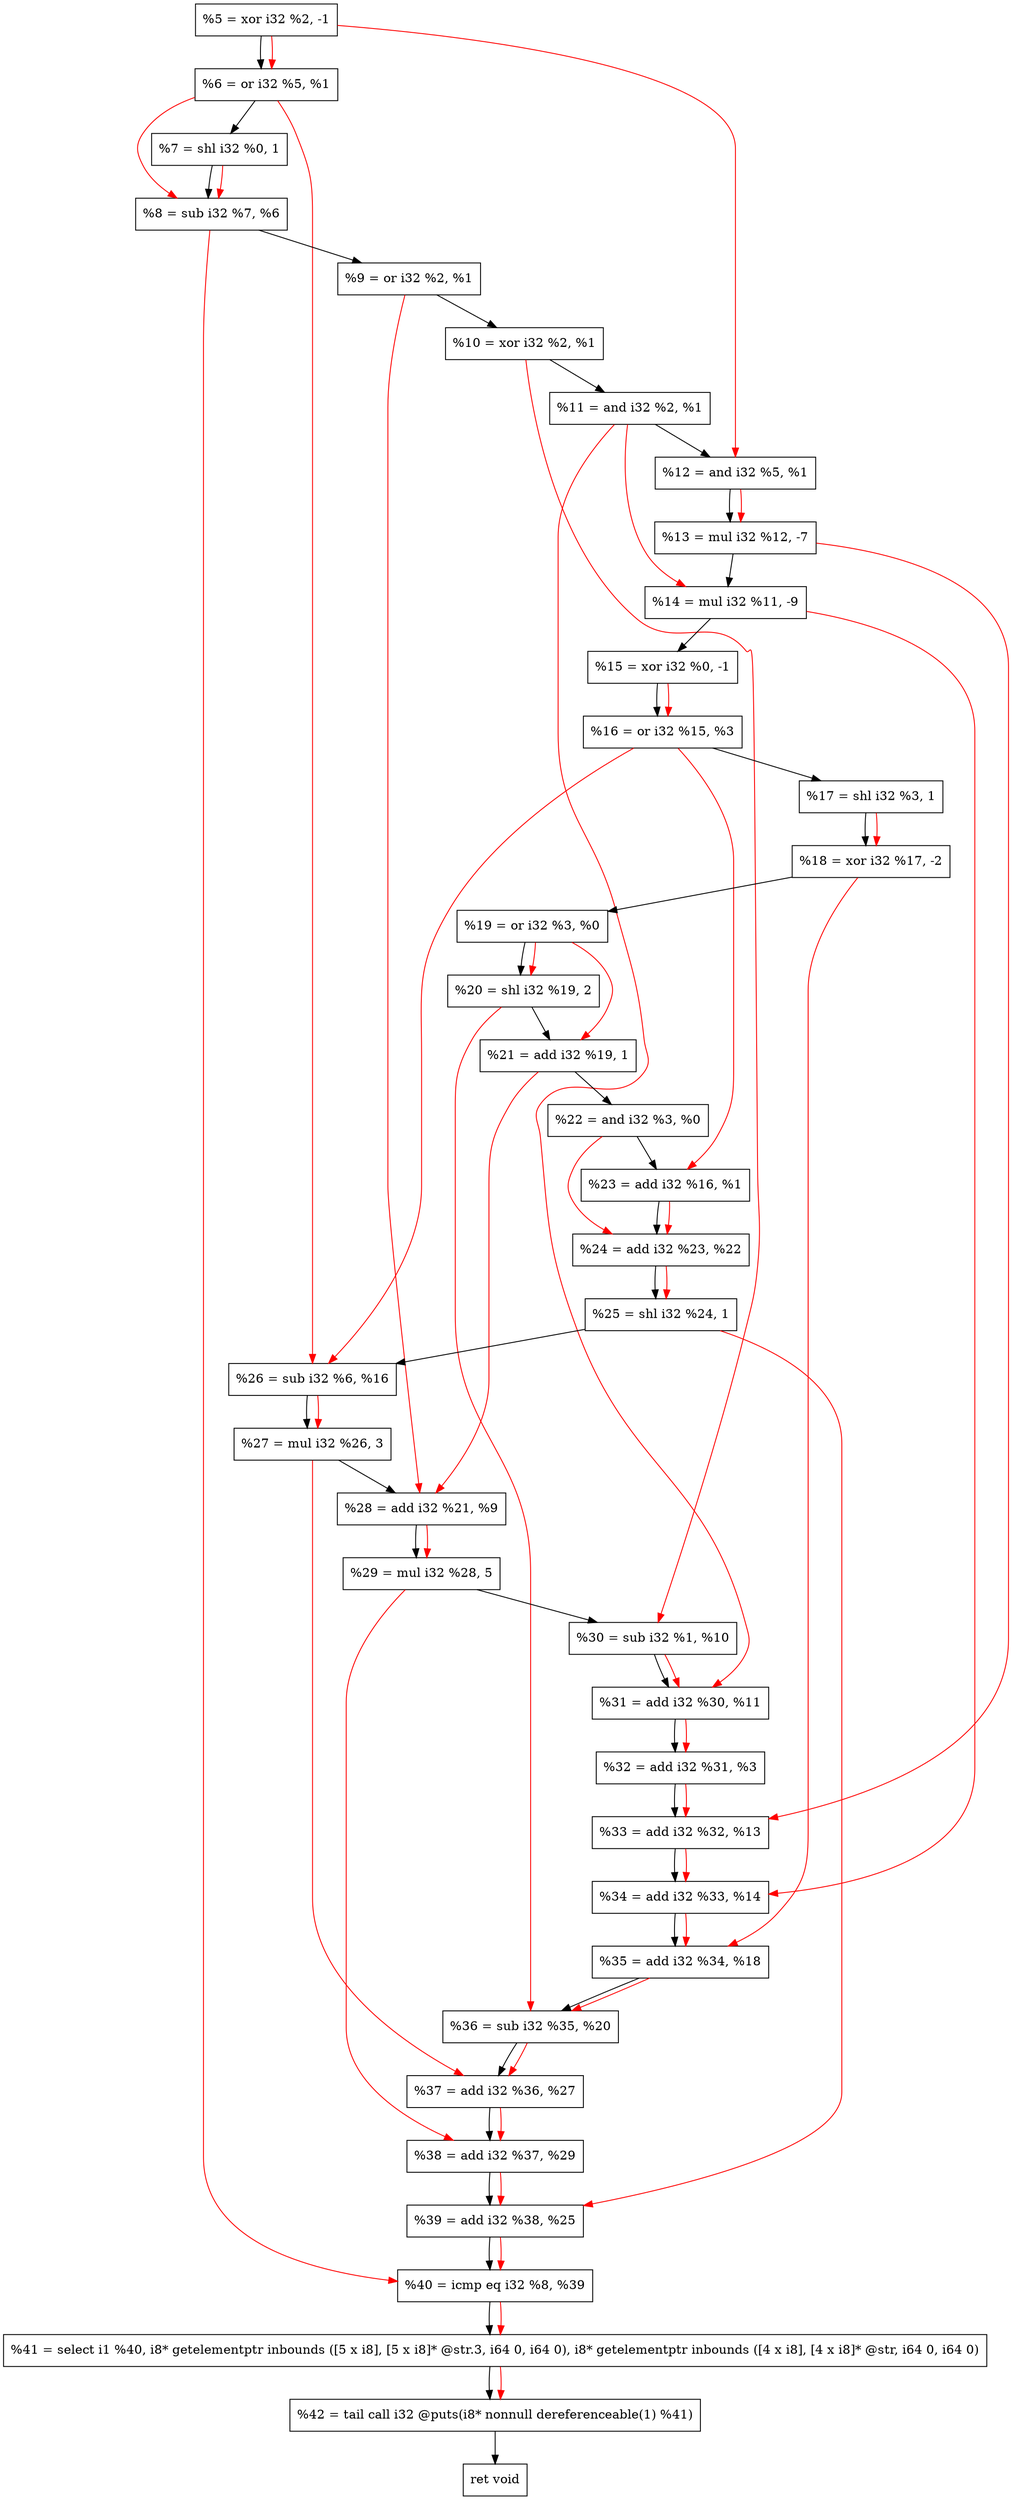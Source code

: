 digraph "DFG for'crackme' function" {
	Node0x1b10060[shape=record, label="  %5 = xor i32 %2, -1"];
	Node0x1b100d0[shape=record, label="  %6 = or i32 %5, %1"];
	Node0x1b10170[shape=record, label="  %7 = shl i32 %0, 1"];
	Node0x1b101e0[shape=record, label="  %8 = sub i32 %7, %6"];
	Node0x1b10250[shape=record, label="  %9 = or i32 %2, %1"];
	Node0x1b102c0[shape=record, label="  %10 = xor i32 %2, %1"];
	Node0x1b10330[shape=record, label="  %11 = and i32 %2, %1"];
	Node0x1b103a0[shape=record, label="  %12 = and i32 %5, %1"];
	Node0x1b10440[shape=record, label="  %13 = mul i32 %12, -7"];
	Node0x1b104e0[shape=record, label="  %14 = mul i32 %11, -9"];
	Node0x1b10550[shape=record, label="  %15 = xor i32 %0, -1"];
	Node0x1b105c0[shape=record, label="  %16 = or i32 %15, %3"];
	Node0x1b10630[shape=record, label="  %17 = shl i32 %3, 1"];
	Node0x1b106d0[shape=record, label="  %18 = xor i32 %17, -2"];
	Node0x1b10740[shape=record, label="  %19 = or i32 %3, %0"];
	Node0x1b107e0[shape=record, label="  %20 = shl i32 %19, 2"];
	Node0x1b10850[shape=record, label="  %21 = add i32 %19, 1"];
	Node0x1b108c0[shape=record, label="  %22 = and i32 %3, %0"];
	Node0x1b10930[shape=record, label="  %23 = add i32 %16, %1"];
	Node0x1b109a0[shape=record, label="  %24 = add i32 %23, %22"];
	Node0x1b10a10[shape=record, label="  %25 = shl i32 %24, 1"];
	Node0x1b10a80[shape=record, label="  %26 = sub i32 %6, %16"];
	Node0x1b10b20[shape=record, label="  %27 = mul i32 %26, 3"];
	Node0x1b10b90[shape=record, label="  %28 = add i32 %21, %9"];
	Node0x1b10c30[shape=record, label="  %29 = mul i32 %28, 5"];
	Node0x1b10ca0[shape=record, label="  %30 = sub i32 %1, %10"];
	Node0x1b10d10[shape=record, label="  %31 = add i32 %30, %11"];
	Node0x1b10d80[shape=record, label="  %32 = add i32 %31, %3"];
	Node0x1b11000[shape=record, label="  %33 = add i32 %32, %13"];
	Node0x1b11070[shape=record, label="  %34 = add i32 %33, %14"];
	Node0x1b110e0[shape=record, label="  %35 = add i32 %34, %18"];
	Node0x1b11150[shape=record, label="  %36 = sub i32 %35, %20"];
	Node0x1b111c0[shape=record, label="  %37 = add i32 %36, %27"];
	Node0x1b11230[shape=record, label="  %38 = add i32 %37, %29"];
	Node0x1b112a0[shape=record, label="  %39 = add i32 %38, %25"];
	Node0x1b11310[shape=record, label="  %40 = icmp eq i32 %8, %39"];
	Node0x1ab0268[shape=record, label="  %41 = select i1 %40, i8* getelementptr inbounds ([5 x i8], [5 x i8]* @str.3, i64 0, i64 0), i8* getelementptr inbounds ([4 x i8], [4 x i8]* @str, i64 0, i64 0)"];
	Node0x1b117b0[shape=record, label="  %42 = tail call i32 @puts(i8* nonnull dereferenceable(1) %41)"];
	Node0x1b11800[shape=record, label="  ret void"];
	Node0x1b10060 -> Node0x1b100d0;
	Node0x1b100d0 -> Node0x1b10170;
	Node0x1b10170 -> Node0x1b101e0;
	Node0x1b101e0 -> Node0x1b10250;
	Node0x1b10250 -> Node0x1b102c0;
	Node0x1b102c0 -> Node0x1b10330;
	Node0x1b10330 -> Node0x1b103a0;
	Node0x1b103a0 -> Node0x1b10440;
	Node0x1b10440 -> Node0x1b104e0;
	Node0x1b104e0 -> Node0x1b10550;
	Node0x1b10550 -> Node0x1b105c0;
	Node0x1b105c0 -> Node0x1b10630;
	Node0x1b10630 -> Node0x1b106d0;
	Node0x1b106d0 -> Node0x1b10740;
	Node0x1b10740 -> Node0x1b107e0;
	Node0x1b107e0 -> Node0x1b10850;
	Node0x1b10850 -> Node0x1b108c0;
	Node0x1b108c0 -> Node0x1b10930;
	Node0x1b10930 -> Node0x1b109a0;
	Node0x1b109a0 -> Node0x1b10a10;
	Node0x1b10a10 -> Node0x1b10a80;
	Node0x1b10a80 -> Node0x1b10b20;
	Node0x1b10b20 -> Node0x1b10b90;
	Node0x1b10b90 -> Node0x1b10c30;
	Node0x1b10c30 -> Node0x1b10ca0;
	Node0x1b10ca0 -> Node0x1b10d10;
	Node0x1b10d10 -> Node0x1b10d80;
	Node0x1b10d80 -> Node0x1b11000;
	Node0x1b11000 -> Node0x1b11070;
	Node0x1b11070 -> Node0x1b110e0;
	Node0x1b110e0 -> Node0x1b11150;
	Node0x1b11150 -> Node0x1b111c0;
	Node0x1b111c0 -> Node0x1b11230;
	Node0x1b11230 -> Node0x1b112a0;
	Node0x1b112a0 -> Node0x1b11310;
	Node0x1b11310 -> Node0x1ab0268;
	Node0x1ab0268 -> Node0x1b117b0;
	Node0x1b117b0 -> Node0x1b11800;
edge [color=red]
	Node0x1b10060 -> Node0x1b100d0;
	Node0x1b10170 -> Node0x1b101e0;
	Node0x1b100d0 -> Node0x1b101e0;
	Node0x1b10060 -> Node0x1b103a0;
	Node0x1b103a0 -> Node0x1b10440;
	Node0x1b10330 -> Node0x1b104e0;
	Node0x1b10550 -> Node0x1b105c0;
	Node0x1b10630 -> Node0x1b106d0;
	Node0x1b10740 -> Node0x1b107e0;
	Node0x1b10740 -> Node0x1b10850;
	Node0x1b105c0 -> Node0x1b10930;
	Node0x1b10930 -> Node0x1b109a0;
	Node0x1b108c0 -> Node0x1b109a0;
	Node0x1b109a0 -> Node0x1b10a10;
	Node0x1b100d0 -> Node0x1b10a80;
	Node0x1b105c0 -> Node0x1b10a80;
	Node0x1b10a80 -> Node0x1b10b20;
	Node0x1b10850 -> Node0x1b10b90;
	Node0x1b10250 -> Node0x1b10b90;
	Node0x1b10b90 -> Node0x1b10c30;
	Node0x1b102c0 -> Node0x1b10ca0;
	Node0x1b10ca0 -> Node0x1b10d10;
	Node0x1b10330 -> Node0x1b10d10;
	Node0x1b10d10 -> Node0x1b10d80;
	Node0x1b10d80 -> Node0x1b11000;
	Node0x1b10440 -> Node0x1b11000;
	Node0x1b11000 -> Node0x1b11070;
	Node0x1b104e0 -> Node0x1b11070;
	Node0x1b11070 -> Node0x1b110e0;
	Node0x1b106d0 -> Node0x1b110e0;
	Node0x1b110e0 -> Node0x1b11150;
	Node0x1b107e0 -> Node0x1b11150;
	Node0x1b11150 -> Node0x1b111c0;
	Node0x1b10b20 -> Node0x1b111c0;
	Node0x1b111c0 -> Node0x1b11230;
	Node0x1b10c30 -> Node0x1b11230;
	Node0x1b11230 -> Node0x1b112a0;
	Node0x1b10a10 -> Node0x1b112a0;
	Node0x1b101e0 -> Node0x1b11310;
	Node0x1b112a0 -> Node0x1b11310;
	Node0x1b11310 -> Node0x1ab0268;
	Node0x1ab0268 -> Node0x1b117b0;
}
